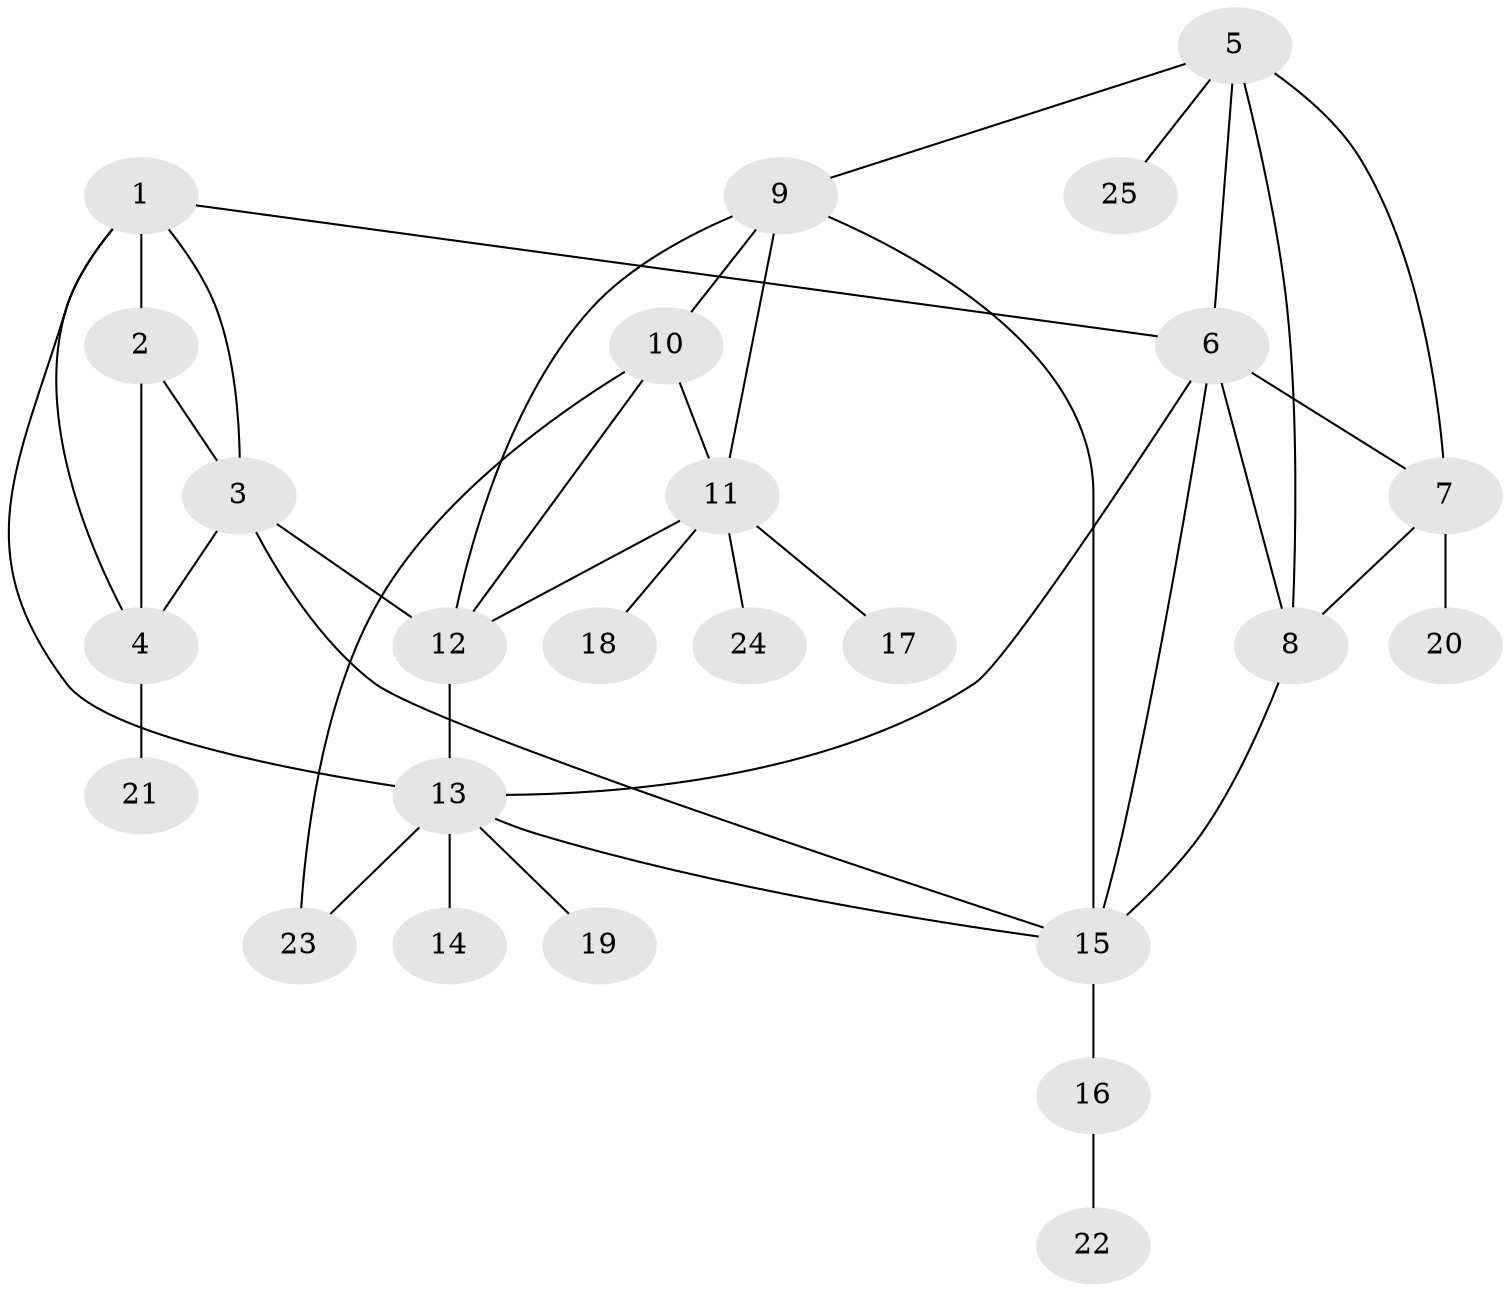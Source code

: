 // original degree distribution, {7: 0.0375, 5: 0.05, 8: 0.075, 6: 0.0625, 3: 0.0625, 1: 0.575, 2: 0.1125, 4: 0.025}
// Generated by graph-tools (version 1.1) at 2025/52/03/04/25 22:52:35]
// undirected, 25 vertices, 41 edges
graph export_dot {
  node [color=gray90,style=filled];
  1;
  2;
  3;
  4;
  5;
  6;
  7;
  8;
  9;
  10;
  11;
  12;
  13;
  14;
  15;
  16;
  17;
  18;
  19;
  20;
  21;
  22;
  23;
  24;
  25;
  1 -- 2 [weight=1.0];
  1 -- 3 [weight=1.0];
  1 -- 4 [weight=1.0];
  1 -- 6 [weight=1.0];
  1 -- 13 [weight=1.0];
  2 -- 3 [weight=1.0];
  2 -- 4 [weight=1.0];
  3 -- 4 [weight=1.0];
  3 -- 12 [weight=1.0];
  3 -- 15 [weight=1.0];
  4 -- 21 [weight=1.0];
  5 -- 6 [weight=1.0];
  5 -- 7 [weight=1.0];
  5 -- 8 [weight=1.0];
  5 -- 9 [weight=1.0];
  5 -- 25 [weight=1.0];
  6 -- 7 [weight=1.0];
  6 -- 8 [weight=1.0];
  6 -- 13 [weight=1.0];
  6 -- 15 [weight=1.0];
  7 -- 8 [weight=1.0];
  7 -- 20 [weight=1.0];
  8 -- 15 [weight=1.0];
  9 -- 10 [weight=2.0];
  9 -- 11 [weight=1.0];
  9 -- 12 [weight=1.0];
  9 -- 15 [weight=2.0];
  10 -- 11 [weight=1.0];
  10 -- 12 [weight=1.0];
  10 -- 23 [weight=1.0];
  11 -- 12 [weight=1.0];
  11 -- 17 [weight=1.0];
  11 -- 18 [weight=1.0];
  11 -- 24 [weight=1.0];
  12 -- 13 [weight=1.0];
  13 -- 14 [weight=3.0];
  13 -- 15 [weight=1.0];
  13 -- 19 [weight=1.0];
  13 -- 23 [weight=1.0];
  15 -- 16 [weight=3.0];
  16 -- 22 [weight=1.0];
}
